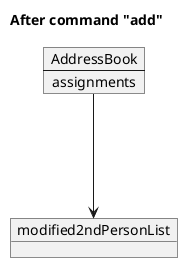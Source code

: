 @startuml
'https://plantuml.com/object-diagram


title After command "add"

object modified2ndPersonList

map AddressBook {
 assignments *---> modified2ndPersonList
}



@enduml
